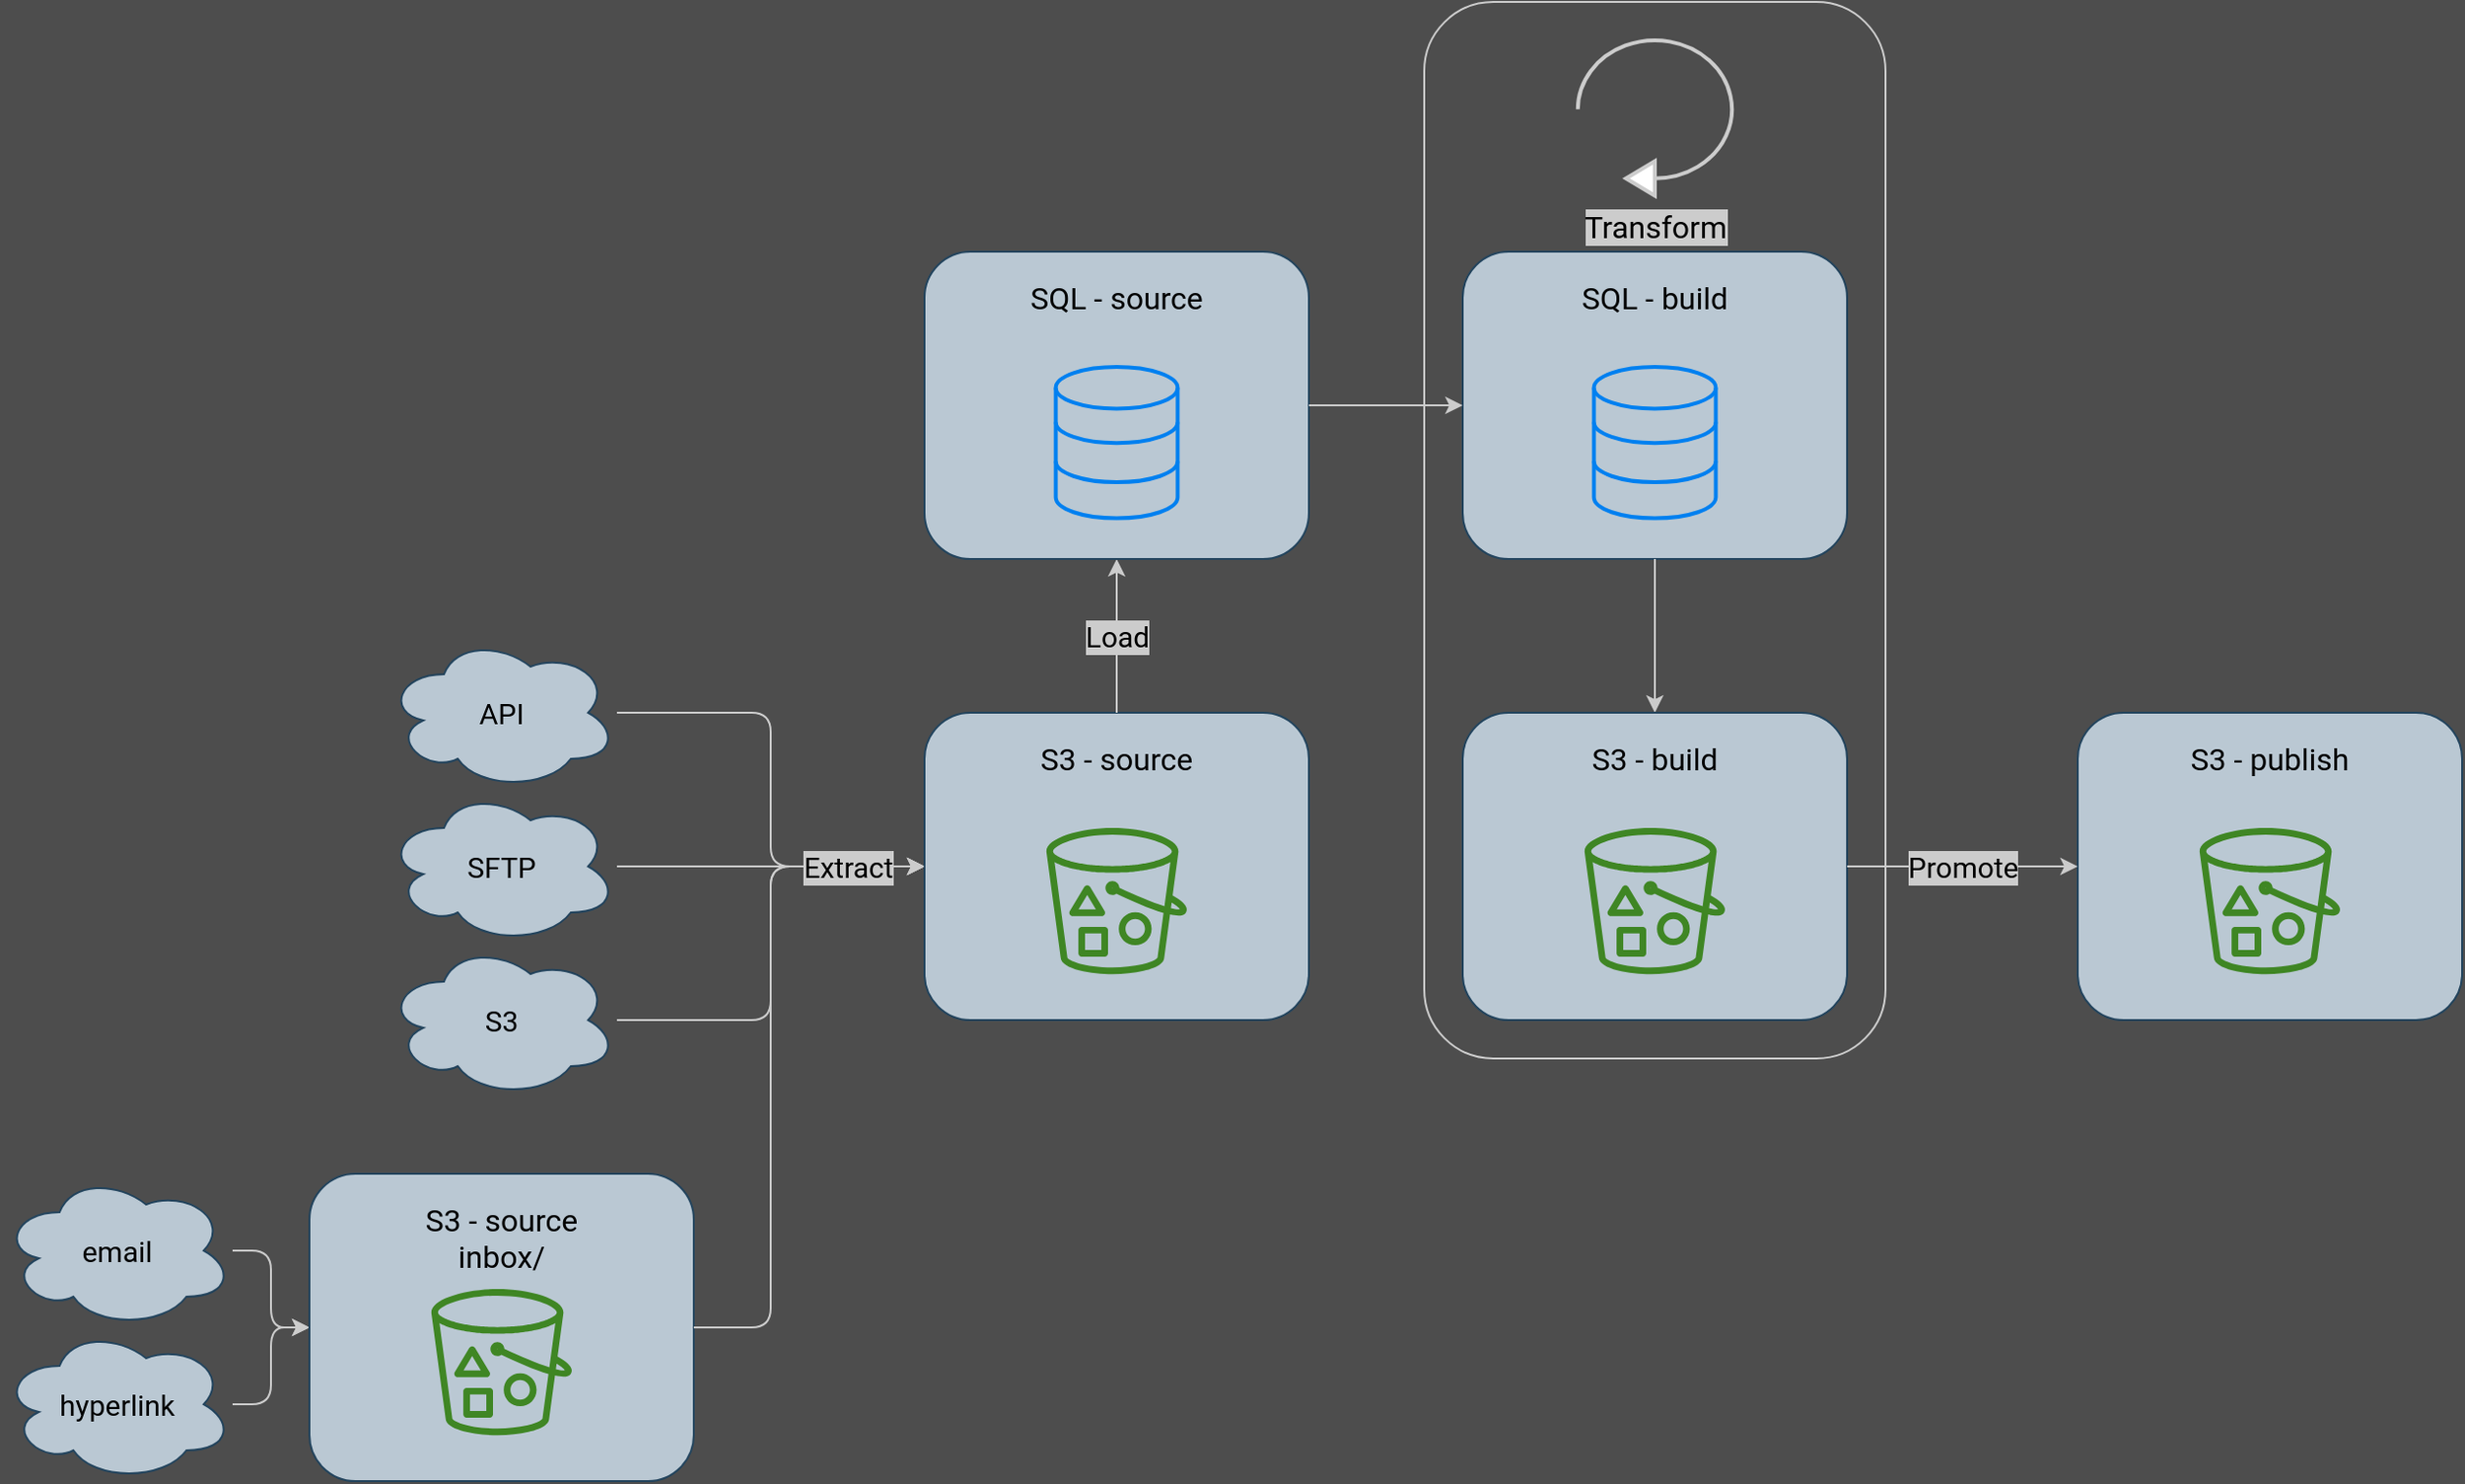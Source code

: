 <mxfile scale="1" border="40">
    <diagram id="ZGiubuzTnFsMa45nnlA5" name="Page-1">
        <mxGraphModel dx="1405" dy="851" grid="0" gridSize="10" guides="1" tooltips="1" connect="1" arrows="1" fold="1" page="1" pageScale="1" pageWidth="1600" pageHeight="900" background="#4D4D4D" math="0" shadow="0">
            <root>
                <mxCell id="0"/>
                <mxCell id="1" parent="0"/>
                <mxCell id="311" value="" style="rounded=1;whiteSpace=wrap;html=1;fontFamily=Roboto;fontSource=https%3A%2F%2Ffonts.googleapis.com%2Fcss%3Ffamily%3DRoboto;fontSize=15;fontColor=#000000;fillColor=none;strokeColor=#CCCCCC;" parent="1" vertex="1">
                    <mxGeometry x="900" y="65" width="240" height="550" as="geometry"/>
                </mxCell>
                <mxCell id="293" style="edgeStyle=orthogonalEdgeStyle;shape=connector;rounded=1;html=1;entryX=0;entryY=0.5;entryDx=0;entryDy=0;labelBackgroundColor=default;strokeColor=#CCCCCC;fontFamily=Roboto;fontSource=https%3A%2F%2Ffonts.googleapis.com%2Fcss%3Ffamily%3DRoboto;fontSize=15;fontColor=#000000;endArrow=classic;" parent="1" source="29" target="152" edge="1">
                    <mxGeometry relative="1" as="geometry">
                        <Array as="points">
                            <mxPoint x="560" y="435"/>
                            <mxPoint x="560" y="515"/>
                        </Array>
                    </mxGeometry>
                </mxCell>
                <mxCell id="29" value="API" style="ellipse;shape=cloud;whiteSpace=wrap;html=1;fontSize=15;fillColor=#bac8d3;strokeColor=#23445d;fontFamily=Roboto;fontSource=https%3A%2F%2Ffonts.googleapis.com%2Fcss%3Ffamily%3DRoboto;" parent="1" vertex="1">
                    <mxGeometry x="360" y="395" width="120" height="80" as="geometry"/>
                </mxCell>
                <mxCell id="297" style="edgeStyle=orthogonalEdgeStyle;shape=connector;rounded=1;html=1;entryX=0;entryY=0.5;entryDx=0;entryDy=0;labelBackgroundColor=default;strokeColor=#CCCCCC;fontFamily=Roboto;fontSource=https%3A%2F%2Ffonts.googleapis.com%2Fcss%3Ffamily%3DRoboto;fontSize=15;fontColor=#000000;endArrow=classic;" parent="1" source="35" target="282" edge="1">
                    <mxGeometry relative="1" as="geometry"/>
                </mxCell>
                <mxCell id="35" value="email" style="ellipse;shape=cloud;whiteSpace=wrap;html=1;fontSize=15;fillColor=#bac8d3;strokeColor=#23445d;fontFamily=Roboto;fontSource=https%3A%2F%2Ffonts.googleapis.com%2Fcss%3Ffamily%3DRoboto;" parent="1" vertex="1">
                    <mxGeometry x="160" y="675.0" width="120" height="80" as="geometry"/>
                </mxCell>
                <mxCell id="299" style="edgeStyle=orthogonalEdgeStyle;shape=connector;rounded=1;html=1;entryX=0;entryY=0.5;entryDx=0;entryDy=0;labelBackgroundColor=default;strokeColor=#CCCCCC;fontFamily=Roboto;fontSource=https%3A%2F%2Ffonts.googleapis.com%2Fcss%3Ffamily%3DRoboto;fontSize=15;fontColor=#000000;endArrow=classic;" parent="1" source="36" target="282" edge="1">
                    <mxGeometry relative="1" as="geometry"/>
                </mxCell>
                <mxCell id="36" value="hyperlink" style="ellipse;shape=cloud;whiteSpace=wrap;html=1;fontSize=15;fillColor=#bac8d3;strokeColor=#23445d;fontFamily=Roboto;fontSource=https%3A%2F%2Ffonts.googleapis.com%2Fcss%3Ffamily%3DRoboto;" parent="1" vertex="1">
                    <mxGeometry x="160" y="755.0" width="120" height="80" as="geometry"/>
                </mxCell>
                <mxCell id="294" style="edgeStyle=orthogonalEdgeStyle;shape=connector;rounded=1;html=1;entryX=0;entryY=0.5;entryDx=0;entryDy=0;labelBackgroundColor=default;strokeColor=#CCCCCC;fontFamily=Roboto;fontSource=https%3A%2F%2Ffonts.googleapis.com%2Fcss%3Ffamily%3DRoboto;fontSize=15;fontColor=#000000;endArrow=classic;" parent="1" source="37" target="152" edge="1">
                    <mxGeometry relative="1" as="geometry"/>
                </mxCell>
                <mxCell id="37" value="S3" style="ellipse;shape=cloud;whiteSpace=wrap;html=1;fontSize=15;fillColor=#bac8d3;strokeColor=#23445d;fontFamily=Roboto;fontSource=https%3A%2F%2Ffonts.googleapis.com%2Fcss%3Ffamily%3DRoboto;" parent="1" vertex="1">
                    <mxGeometry x="360" y="555" width="120" height="80" as="geometry"/>
                </mxCell>
                <mxCell id="295" style="edgeStyle=orthogonalEdgeStyle;shape=connector;rounded=1;html=1;entryX=0;entryY=0.5;entryDx=0;entryDy=0;labelBackgroundColor=default;strokeColor=#CCCCCC;fontFamily=Roboto;fontSource=https%3A%2F%2Ffonts.googleapis.com%2Fcss%3Ffamily%3DRoboto;fontSize=15;fontColor=#000000;endArrow=classic;" parent="1" source="150" target="152" edge="1">
                    <mxGeometry relative="1" as="geometry"/>
                </mxCell>
                <mxCell id="150" value="SFTP" style="ellipse;shape=cloud;whiteSpace=wrap;html=1;fontSize=15;fillColor=#bac8d3;strokeColor=#23445d;fontFamily=Roboto;fontSource=https%3A%2F%2Ffonts.googleapis.com%2Fcss%3Ffamily%3DRoboto;" parent="1" vertex="1">
                    <mxGeometry x="360" y="475" width="120" height="80" as="geometry"/>
                </mxCell>
                <mxCell id="153" value="" style="group;fontFamily=Roboto;fontSource=https%3A%2F%2Ffonts.googleapis.com%2Fcss%3Ffamily%3DRoboto;fontSize=10;" parent="1" vertex="1" connectable="0">
                    <mxGeometry x="640" y="435.0" width="200" height="160" as="geometry"/>
                </mxCell>
                <mxCell id="152" value="S3 -&amp;nbsp;source" style="rounded=1;whiteSpace=wrap;html=1;fontFamily=Roboto;fontSize=16;fontColor=default;align=center;strokeColor=#23445d;fillColor=#bac8d3;fillStyle=solid;verticalAlign=top;spacing=10;fontSource=https%3A%2F%2Ffonts.googleapis.com%2Fcss%3Ffamily%3DRoboto;" parent="153" vertex="1">
                    <mxGeometry width="200" height="160" as="geometry"/>
                </mxCell>
                <mxCell id="32" value="" style="sketch=0;outlineConnect=0;fontColor=#232F3E;gradientColor=none;fillColor=#3F8624;strokeColor=none;dashed=0;verticalLabelPosition=bottom;verticalAlign=top;align=center;html=1;fontSize=16;fontStyle=0;aspect=fixed;pointerEvents=1;shape=mxgraph.aws4.bucket_with_objects;fontFamily=Roboto;fontSource=https%3A%2F%2Ffonts.googleapis.com%2Fcss%3Ffamily%3DRoboto;" parent="153" vertex="1">
                    <mxGeometry x="63.415" y="60.0" width="73.171" height="76.098" as="geometry"/>
                </mxCell>
                <mxCell id="160" value="" style="group;fontFamily=Roboto;fontSource=https%3A%2F%2Ffonts.googleapis.com%2Fcss%3Ffamily%3DRoboto;fontSize=10;" parent="1" vertex="1" connectable="0">
                    <mxGeometry x="920" y="195.0" width="200" height="160" as="geometry"/>
                </mxCell>
                <mxCell id="155" value="SQL - build" style="rounded=1;whiteSpace=wrap;html=1;fontFamily=Roboto;fontSize=16;fontColor=default;align=center;strokeColor=#23445d;fillColor=#bac8d3;fillStyle=solid;verticalAlign=top;spacing=10;fontSource=https%3A%2F%2Ffonts.googleapis.com%2Fcss%3Ffamily%3DRoboto;" parent="160" vertex="1">
                    <mxGeometry width="200" height="160" as="geometry"/>
                </mxCell>
                <mxCell id="159" value="" style="html=1;verticalLabelPosition=bottom;align=center;labelBackgroundColor=#ffffff;verticalAlign=top;strokeWidth=2;strokeColor=#0080F0;shadow=0;dashed=0;shape=mxgraph.ios7.icons.data;fontSize=16;fontColor=#000000;fillColor=none;fontFamily=Roboto;fontSource=https%3A%2F%2Ffonts.googleapis.com%2Fcss%3Ffamily%3DRoboto;" parent="160" vertex="1">
                    <mxGeometry x="68.293" y="60.0" width="63.415" height="78.81" as="geometry"/>
                </mxCell>
                <mxCell id="102" value="Load" style="edgeStyle=orthogonalEdgeStyle;html=1;fontSize=15;fontColor=#000000;strokeColor=#CCCCCC;exitX=0.5;exitY=0;exitDx=0;exitDy=0;entryX=0.5;entryY=1;entryDx=0;entryDy=0;fontFamily=Roboto;fontSource=https%3A%2F%2Ffonts.googleapis.com%2Fcss%3Ffamily%3DRoboto;labelBackgroundColor=#CCCCCC;labelBorderColor=none;" parent="1" source="152" target="313" edge="1">
                    <mxGeometry relative="1" as="geometry">
                        <mxPoint x="820" y="525" as="sourcePoint"/>
                        <mxPoint x="857" y="491" as="targetPoint"/>
                        <mxPoint as="offset"/>
                    </mxGeometry>
                </mxCell>
                <mxCell id="172" value="" style="group;fontFamily=Roboto;fontSource=https%3A%2F%2Ffonts.googleapis.com%2Fcss%3Ffamily%3DRoboto;fontSize=10;" parent="1" vertex="1" connectable="0">
                    <mxGeometry x="1240" y="435" width="200" height="160" as="geometry"/>
                </mxCell>
                <mxCell id="173" value="S3 - publish&lt;br&gt;" style="rounded=1;whiteSpace=wrap;html=1;fontFamily=Roboto;fontSize=16;fontColor=default;align=center;strokeColor=#23445d;fillColor=#bac8d3;fillStyle=solid;verticalAlign=top;spacing=10;fontSource=https%3A%2F%2Ffonts.googleapis.com%2Fcss%3Ffamily%3DRoboto;" parent="172" vertex="1">
                    <mxGeometry width="200" height="160" as="geometry"/>
                </mxCell>
                <mxCell id="174" value="" style="sketch=0;outlineConnect=0;fontColor=#232F3E;gradientColor=none;fillColor=#3F8624;strokeColor=none;dashed=0;verticalLabelPosition=bottom;verticalAlign=top;align=center;html=1;fontSize=16;fontStyle=0;aspect=fixed;pointerEvents=1;shape=mxgraph.aws4.bucket_with_objects;fontFamily=Roboto;fontSource=https%3A%2F%2Ffonts.googleapis.com%2Fcss%3Ffamily%3DRoboto;" parent="172" vertex="1">
                    <mxGeometry x="63.415" y="60.0" width="73.171" height="76.098" as="geometry"/>
                </mxCell>
                <mxCell id="185" value="" style="edgeStyle=orthogonalEdgeStyle;shape=connector;rounded=1;html=1;labelBackgroundColor=#CCCCCC;strokeColor=#CCCCCC;fontFamily=Roboto;fontSource=https%3A%2F%2Ffonts.googleapis.com%2Fcss%3Ffamily%3DRoboto;fontSize=15;fontColor=#000000;endArrow=classic;labelBorderColor=none;exitX=0.5;exitY=1;exitDx=0;exitDy=0;entryX=0.5;entryY=0;entryDx=0;entryDy=0;" parent="1" source="155" target="304" edge="1">
                    <mxGeometry relative="1" as="geometry">
                        <mxPoint x="1180" y="355" as="sourcePoint"/>
                        <mxPoint x="1180" y="395" as="targetPoint"/>
                    </mxGeometry>
                </mxCell>
                <mxCell id="281" value="" style="group;fontFamily=Roboto;fontSource=https%3A%2F%2Ffonts.googleapis.com%2Fcss%3Ffamily%3DRoboto;fontSize=10;" parent="1" vertex="1" connectable="0">
                    <mxGeometry x="320" y="675" width="200" height="160" as="geometry"/>
                </mxCell>
                <mxCell id="282" value="S3 - source&lt;br&gt;inbox/" style="rounded=1;whiteSpace=wrap;html=1;fontFamily=Roboto;fontSize=16;fontColor=default;align=center;strokeColor=#23445d;fillColor=#bac8d3;fillStyle=solid;verticalAlign=top;spacing=10;fontSource=https%3A%2F%2Ffonts.googleapis.com%2Fcss%3Ffamily%3DRoboto;" parent="281" vertex="1">
                    <mxGeometry width="200" height="160" as="geometry"/>
                </mxCell>
                <mxCell id="283" value="" style="sketch=0;outlineConnect=0;fontColor=#232F3E;gradientColor=none;fillColor=#3F8624;strokeColor=none;dashed=0;verticalLabelPosition=bottom;verticalAlign=top;align=center;html=1;fontSize=16;fontStyle=0;aspect=fixed;pointerEvents=1;shape=mxgraph.aws4.bucket_with_objects;fontFamily=Roboto;fontSource=https%3A%2F%2Ffonts.googleapis.com%2Fcss%3Ffamily%3DRoboto;" parent="281" vertex="1">
                    <mxGeometry x="63.415" y="60.0" width="73.171" height="76.098" as="geometry"/>
                </mxCell>
                <mxCell id="149" value="Extract" style="edgeStyle=orthogonalEdgeStyle;shape=connector;rounded=1;html=1;labelBackgroundColor=#CCCCCC;strokeColor=#CCCCCC;fontFamily=Roboto;fontSize=15;fontColor=#000000;endArrow=classic;entryX=0;entryY=0.5;entryDx=0;entryDy=0;fontSource=https%3A%2F%2Ffonts.googleapis.com%2Fcss%3Ffamily%3DRoboto;exitX=1;exitY=0.5;exitDx=0;exitDy=0;labelBorderColor=none;" parent="1" source="282" target="152" edge="1">
                    <mxGeometry x="0.778" relative="1" as="geometry">
                        <mxPoint x="570" y="555" as="targetPoint"/>
                        <mxPoint x="520" y="755" as="sourcePoint"/>
                        <Array as="points">
                            <mxPoint x="560" y="755"/>
                            <mxPoint x="560" y="515"/>
                        </Array>
                        <mxPoint as="offset"/>
                    </mxGeometry>
                </mxCell>
                <mxCell id="303" value="" style="group;fontFamily=Roboto;fontSource=https%3A%2F%2Ffonts.googleapis.com%2Fcss%3Ffamily%3DRoboto;fontSize=10;" parent="1" vertex="1" connectable="0">
                    <mxGeometry x="920" y="435" width="200" height="160" as="geometry"/>
                </mxCell>
                <mxCell id="304" value="S3 - build" style="rounded=1;whiteSpace=wrap;html=1;fontFamily=Roboto;fontSize=16;fontColor=default;align=center;strokeColor=#23445d;fillColor=#bac8d3;fillStyle=solid;verticalAlign=top;spacing=10;fontSource=https%3A%2F%2Ffonts.googleapis.com%2Fcss%3Ffamily%3DRoboto;" parent="303" vertex="1">
                    <mxGeometry width="200" height="160" as="geometry"/>
                </mxCell>
                <mxCell id="305" value="" style="sketch=0;outlineConnect=0;fontColor=#232F3E;gradientColor=none;fillColor=#3F8624;strokeColor=none;dashed=0;verticalLabelPosition=bottom;verticalAlign=top;align=center;html=1;fontSize=16;fontStyle=0;aspect=fixed;pointerEvents=1;shape=mxgraph.aws4.bucket_with_objects;fontFamily=Roboto;fontSource=https%3A%2F%2Ffonts.googleapis.com%2Fcss%3Ffamily%3DRoboto;" parent="303" vertex="1">
                    <mxGeometry x="63.415" y="60.0" width="73.171" height="76.098" as="geometry"/>
                </mxCell>
                <mxCell id="310" value="Promote" style="edgeStyle=orthogonalEdgeStyle;shape=connector;rounded=1;html=1;labelBackgroundColor=#CCCCCC;strokeColor=#CCCCCC;fontFamily=Roboto;fontSize=15;fontColor=#000000;endArrow=classic;fontSource=https%3A%2F%2Ffonts.googleapis.com%2Fcss%3Ffamily%3DRoboto;labelBorderColor=none;exitX=1;exitY=0.5;exitDx=0;exitDy=0;entryX=0;entryY=0.5;entryDx=0;entryDy=0;" parent="1" source="304" target="173" edge="1">
                    <mxGeometry relative="1" as="geometry">
                        <mxPoint as="offset"/>
                        <mxPoint x="1130" y="525" as="sourcePoint"/>
                        <mxPoint x="1240" y="235" as="targetPoint"/>
                    </mxGeometry>
                </mxCell>
                <mxCell id="312" value="" style="group;fontFamily=Roboto;fontSource=https%3A%2F%2Ffonts.googleapis.com%2Fcss%3Ffamily%3DRoboto;fontSize=10;" parent="1" vertex="1" connectable="0">
                    <mxGeometry x="640" y="195.0" width="200" height="160" as="geometry"/>
                </mxCell>
                <mxCell id="313" value="SQL - source" style="rounded=1;whiteSpace=wrap;html=1;fontFamily=Roboto;fontSize=16;fontColor=default;align=center;strokeColor=#23445d;fillColor=#bac8d3;fillStyle=solid;verticalAlign=top;spacing=10;fontSource=https%3A%2F%2Ffonts.googleapis.com%2Fcss%3Ffamily%3DRoboto;" parent="312" vertex="1">
                    <mxGeometry width="200" height="160" as="geometry"/>
                </mxCell>
                <mxCell id="314" value="" style="html=1;verticalLabelPosition=bottom;align=center;labelBackgroundColor=#ffffff;verticalAlign=top;strokeWidth=2;strokeColor=#0080F0;shadow=0;dashed=0;shape=mxgraph.ios7.icons.data;fontSize=16;fontColor=#000000;fillColor=none;fontFamily=Roboto;fontSource=https%3A%2F%2Ffonts.googleapis.com%2Fcss%3Ffamily%3DRoboto;" parent="312" vertex="1">
                    <mxGeometry x="68.293" y="60.0" width="63.415" height="78.81" as="geometry"/>
                </mxCell>
                <mxCell id="302" value="Transform" style="html=1;verticalLabelPosition=bottom;align=center;labelBackgroundColor=#CCCCCC;verticalAlign=top;strokeWidth=2;strokeColor=#CCCCCC;shadow=0;dashed=0;shape=mxgraph.ios7.icons.reload;fontFamily=Roboto;fontSource=https%3A%2F%2Ffonts.googleapis.com%2Fcss%3Ffamily%3DRoboto;fontSize=16;fontColor=#000000;labelBorderColor=none;horizontal=1;direction=west;" parent="1" vertex="1">
                    <mxGeometry x="979.92" y="85" width="80.17" height="80.84" as="geometry"/>
                </mxCell>
                <mxCell id="315" value="" style="edgeStyle=orthogonalEdgeStyle;html=1;fontSize=15;fontColor=#000000;strokeColor=#CCCCCC;exitX=1;exitY=0.5;exitDx=0;exitDy=0;entryX=0;entryY=0.5;entryDx=0;entryDy=0;fontFamily=Roboto;fontSource=https%3A%2F%2Ffonts.googleapis.com%2Fcss%3Ffamily%3DRoboto;labelBackgroundColor=#CCCCCC;labelBorderColor=none;" parent="1" source="313" target="155" edge="1">
                    <mxGeometry relative="1" as="geometry">
                        <mxPoint x="870" y="415.0" as="sourcePoint"/>
                        <mxPoint x="870" y="335.0" as="targetPoint"/>
                        <mxPoint as="offset"/>
                    </mxGeometry>
                </mxCell>
            </root>
        </mxGraphModel>
    </diagram>
</mxfile>